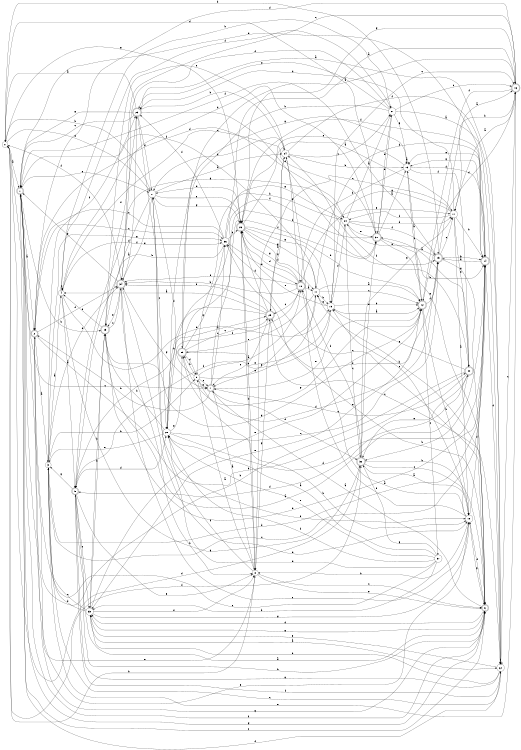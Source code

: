 digraph n31_2 {
__start0 [label="" shape="none"];

rankdir=LR;
size="8,5";

s0 [style="filled", color="black", fillcolor="white" shape="circle", label="0"];
s1 [style="rounded,filled", color="black", fillcolor="white" shape="doublecircle", label="1"];
s2 [style="rounded,filled", color="black", fillcolor="white" shape="doublecircle", label="2"];
s3 [style="filled", color="black", fillcolor="white" shape="circle", label="3"];
s4 [style="filled", color="black", fillcolor="white" shape="circle", label="4"];
s5 [style="rounded,filled", color="black", fillcolor="white" shape="doublecircle", label="5"];
s6 [style="rounded,filled", color="black", fillcolor="white" shape="doublecircle", label="6"];
s7 [style="rounded,filled", color="black", fillcolor="white" shape="doublecircle", label="7"];
s8 [style="filled", color="black", fillcolor="white" shape="circle", label="8"];
s9 [style="filled", color="black", fillcolor="white" shape="circle", label="9"];
s10 [style="rounded,filled", color="black", fillcolor="white" shape="doublecircle", label="10"];
s11 [style="filled", color="black", fillcolor="white" shape="circle", label="11"];
s12 [style="rounded,filled", color="black", fillcolor="white" shape="doublecircle", label="12"];
s13 [style="filled", color="black", fillcolor="white" shape="circle", label="13"];
s14 [style="rounded,filled", color="black", fillcolor="white" shape="doublecircle", label="14"];
s15 [style="rounded,filled", color="black", fillcolor="white" shape="doublecircle", label="15"];
s16 [style="rounded,filled", color="black", fillcolor="white" shape="doublecircle", label="16"];
s17 [style="filled", color="black", fillcolor="white" shape="circle", label="17"];
s18 [style="filled", color="black", fillcolor="white" shape="circle", label="18"];
s19 [style="filled", color="black", fillcolor="white" shape="circle", label="19"];
s20 [style="filled", color="black", fillcolor="white" shape="circle", label="20"];
s21 [style="filled", color="black", fillcolor="white" shape="circle", label="21"];
s22 [style="filled", color="black", fillcolor="white" shape="circle", label="22"];
s23 [style="rounded,filled", color="black", fillcolor="white" shape="doublecircle", label="23"];
s24 [style="filled", color="black", fillcolor="white" shape="circle", label="24"];
s25 [style="rounded,filled", color="black", fillcolor="white" shape="doublecircle", label="25"];
s26 [style="rounded,filled", color="black", fillcolor="white" shape="doublecircle", label="26"];
s27 [style="filled", color="black", fillcolor="white" shape="circle", label="27"];
s28 [style="filled", color="black", fillcolor="white" shape="circle", label="28"];
s29 [style="rounded,filled", color="black", fillcolor="white" shape="doublecircle", label="29"];
s30 [style="rounded,filled", color="black", fillcolor="white" shape="doublecircle", label="30"];
s31 [style="rounded,filled", color="black", fillcolor="white" shape="doublecircle", label="31"];
s32 [style="rounded,filled", color="black", fillcolor="white" shape="doublecircle", label="32"];
s33 [style="filled", color="black", fillcolor="white" shape="circle", label="33"];
s34 [style="rounded,filled", color="black", fillcolor="white" shape="doublecircle", label="34"];
s35 [style="rounded,filled", color="black", fillcolor="white" shape="doublecircle", label="35"];
s36 [style="filled", color="black", fillcolor="white" shape="circle", label="36"];
s37 [style="filled", color="black", fillcolor="white" shape="circle", label="37"];
s0 -> s1 [label="a"];
s0 -> s15 [label="b"];
s0 -> s7 [label="c"];
s0 -> s31 [label="d"];
s0 -> s27 [label="e"];
s0 -> s32 [label="f"];
s0 -> s26 [label="g"];
s1 -> s2 [label="a"];
s1 -> s29 [label="b"];
s1 -> s6 [label="c"];
s1 -> s14 [label="d"];
s1 -> s27 [label="e"];
s1 -> s6 [label="f"];
s1 -> s6 [label="g"];
s2 -> s3 [label="a"];
s2 -> s30 [label="b"];
s2 -> s36 [label="c"];
s2 -> s20 [label="d"];
s2 -> s8 [label="e"];
s2 -> s34 [label="f"];
s2 -> s6 [label="g"];
s3 -> s4 [label="a"];
s3 -> s9 [label="b"];
s3 -> s22 [label="c"];
s3 -> s14 [label="d"];
s3 -> s34 [label="e"];
s3 -> s23 [label="f"];
s3 -> s36 [label="g"];
s4 -> s5 [label="a"];
s4 -> s21 [label="b"];
s4 -> s4 [label="c"];
s4 -> s19 [label="d"];
s4 -> s36 [label="e"];
s4 -> s21 [label="f"];
s4 -> s32 [label="g"];
s5 -> s6 [label="a"];
s5 -> s6 [label="b"];
s5 -> s33 [label="c"];
s5 -> s28 [label="d"];
s5 -> s8 [label="e"];
s5 -> s22 [label="f"];
s5 -> s3 [label="g"];
s6 -> s7 [label="a"];
s6 -> s11 [label="b"];
s6 -> s36 [label="c"];
s6 -> s33 [label="d"];
s6 -> s36 [label="e"];
s6 -> s18 [label="f"];
s6 -> s33 [label="g"];
s7 -> s8 [label="a"];
s7 -> s2 [label="b"];
s7 -> s36 [label="c"];
s7 -> s32 [label="d"];
s7 -> s12 [label="e"];
s7 -> s31 [label="f"];
s7 -> s34 [label="g"];
s8 -> s9 [label="a"];
s8 -> s0 [label="b"];
s8 -> s6 [label="c"];
s8 -> s26 [label="d"];
s8 -> s6 [label="e"];
s8 -> s28 [label="f"];
s8 -> s25 [label="g"];
s9 -> s10 [label="a"];
s9 -> s35 [label="b"];
s9 -> s7 [label="c"];
s9 -> s15 [label="d"];
s9 -> s11 [label="e"];
s9 -> s27 [label="f"];
s9 -> s7 [label="g"];
s10 -> s11 [label="a"];
s10 -> s34 [label="b"];
s10 -> s25 [label="c"];
s10 -> s26 [label="d"];
s10 -> s17 [label="e"];
s10 -> s34 [label="f"];
s10 -> s26 [label="g"];
s11 -> s12 [label="a"];
s11 -> s19 [label="b"];
s11 -> s12 [label="c"];
s11 -> s14 [label="d"];
s11 -> s35 [label="e"];
s11 -> s1 [label="f"];
s11 -> s7 [label="g"];
s12 -> s13 [label="a"];
s12 -> s18 [label="b"];
s12 -> s37 [label="c"];
s12 -> s16 [label="d"];
s12 -> s33 [label="e"];
s12 -> s15 [label="f"];
s12 -> s35 [label="g"];
s13 -> s13 [label="a"];
s13 -> s10 [label="b"];
s13 -> s12 [label="c"];
s13 -> s14 [label="d"];
s13 -> s26 [label="e"];
s13 -> s30 [label="f"];
s13 -> s28 [label="g"];
s14 -> s15 [label="a"];
s14 -> s32 [label="b"];
s14 -> s3 [label="c"];
s14 -> s22 [label="d"];
s14 -> s13 [label="e"];
s14 -> s26 [label="f"];
s14 -> s13 [label="g"];
s15 -> s16 [label="a"];
s15 -> s14 [label="b"];
s15 -> s17 [label="c"];
s15 -> s25 [label="d"];
s15 -> s20 [label="e"];
s15 -> s1 [label="f"];
s15 -> s6 [label="g"];
s16 -> s17 [label="a"];
s16 -> s17 [label="b"];
s16 -> s34 [label="c"];
s16 -> s2 [label="d"];
s16 -> s3 [label="e"];
s16 -> s12 [label="f"];
s16 -> s26 [label="g"];
s17 -> s18 [label="a"];
s17 -> s14 [label="b"];
s17 -> s8 [label="c"];
s17 -> s23 [label="d"];
s17 -> s30 [label="e"];
s17 -> s20 [label="f"];
s17 -> s19 [label="g"];
s18 -> s10 [label="a"];
s18 -> s8 [label="b"];
s18 -> s19 [label="c"];
s18 -> s14 [label="d"];
s18 -> s1 [label="e"];
s18 -> s24 [label="f"];
s18 -> s6 [label="g"];
s19 -> s12 [label="a"];
s19 -> s12 [label="b"];
s19 -> s16 [label="c"];
s19 -> s20 [label="d"];
s19 -> s26 [label="e"];
s19 -> s5 [label="f"];
s19 -> s11 [label="g"];
s20 -> s21 [label="a"];
s20 -> s9 [label="b"];
s20 -> s32 [label="c"];
s20 -> s17 [label="d"];
s20 -> s31 [label="e"];
s20 -> s15 [label="f"];
s20 -> s5 [label="g"];
s21 -> s22 [label="a"];
s21 -> s35 [label="b"];
s21 -> s16 [label="c"];
s21 -> s31 [label="d"];
s21 -> s23 [label="e"];
s21 -> s34 [label="f"];
s21 -> s13 [label="g"];
s22 -> s23 [label="a"];
s22 -> s33 [label="b"];
s22 -> s16 [label="c"];
s22 -> s22 [label="d"];
s22 -> s33 [label="e"];
s22 -> s1 [label="f"];
s22 -> s5 [label="g"];
s23 -> s0 [label="a"];
s23 -> s24 [label="b"];
s23 -> s1 [label="c"];
s23 -> s15 [label="d"];
s23 -> s18 [label="e"];
s23 -> s27 [label="f"];
s23 -> s1 [label="g"];
s24 -> s25 [label="a"];
s24 -> s13 [label="b"];
s24 -> s21 [label="c"];
s24 -> s27 [label="d"];
s24 -> s29 [label="e"];
s24 -> s22 [label="f"];
s24 -> s10 [label="g"];
s25 -> s4 [label="a"];
s25 -> s5 [label="b"];
s25 -> s22 [label="c"];
s25 -> s26 [label="d"];
s25 -> s7 [label="e"];
s25 -> s34 [label="f"];
s25 -> s24 [label="g"];
s26 -> s17 [label="a"];
s26 -> s12 [label="b"];
s26 -> s8 [label="c"];
s26 -> s27 [label="d"];
s26 -> s11 [label="e"];
s26 -> s11 [label="f"];
s26 -> s19 [label="g"];
s27 -> s24 [label="a"];
s27 -> s0 [label="b"];
s27 -> s28 [label="c"];
s27 -> s29 [label="d"];
s27 -> s26 [label="e"];
s27 -> s34 [label="f"];
s27 -> s26 [label="g"];
s28 -> s25 [label="a"];
s28 -> s29 [label="b"];
s28 -> s15 [label="c"];
s28 -> s14 [label="d"];
s28 -> s3 [label="e"];
s28 -> s10 [label="f"];
s28 -> s35 [label="g"];
s29 -> s30 [label="a"];
s29 -> s33 [label="b"];
s29 -> s34 [label="c"];
s29 -> s14 [label="d"];
s29 -> s4 [label="e"];
s29 -> s23 [label="f"];
s29 -> s12 [label="g"];
s30 -> s31 [label="a"];
s30 -> s1 [label="b"];
s30 -> s7 [label="c"];
s30 -> s5 [label="d"];
s30 -> s32 [label="e"];
s30 -> s24 [label="f"];
s30 -> s19 [label="g"];
s31 -> s13 [label="a"];
s31 -> s14 [label="b"];
s31 -> s4 [label="c"];
s31 -> s4 [label="d"];
s31 -> s21 [label="e"];
s31 -> s28 [label="f"];
s31 -> s6 [label="g"];
s32 -> s18 [label="a"];
s32 -> s6 [label="b"];
s32 -> s18 [label="c"];
s32 -> s0 [label="d"];
s32 -> s31 [label="e"];
s32 -> s10 [label="f"];
s32 -> s17 [label="g"];
s33 -> s22 [label="a"];
s33 -> s29 [label="b"];
s33 -> s3 [label="c"];
s33 -> s3 [label="d"];
s33 -> s12 [label="e"];
s33 -> s8 [label="f"];
s33 -> s18 [label="g"];
s34 -> s23 [label="a"];
s34 -> s8 [label="b"];
s34 -> s18 [label="c"];
s34 -> s18 [label="d"];
s34 -> s29 [label="e"];
s34 -> s0 [label="f"];
s34 -> s1 [label="g"];
s35 -> s16 [label="a"];
s35 -> s18 [label="b"];
s35 -> s25 [label="c"];
s35 -> s9 [label="d"];
s35 -> s19 [label="e"];
s35 -> s31 [label="f"];
s35 -> s36 [label="g"];
s36 -> s16 [label="a"];
s36 -> s5 [label="b"];
s36 -> s2 [label="c"];
s36 -> s26 [label="d"];
s36 -> s10 [label="e"];
s36 -> s23 [label="f"];
s36 -> s20 [label="g"];
s37 -> s28 [label="a"];
s37 -> s33 [label="b"];
s37 -> s2 [label="c"];
s37 -> s27 [label="d"];
s37 -> s28 [label="e"];
s37 -> s28 [label="f"];
s37 -> s32 [label="g"];

}